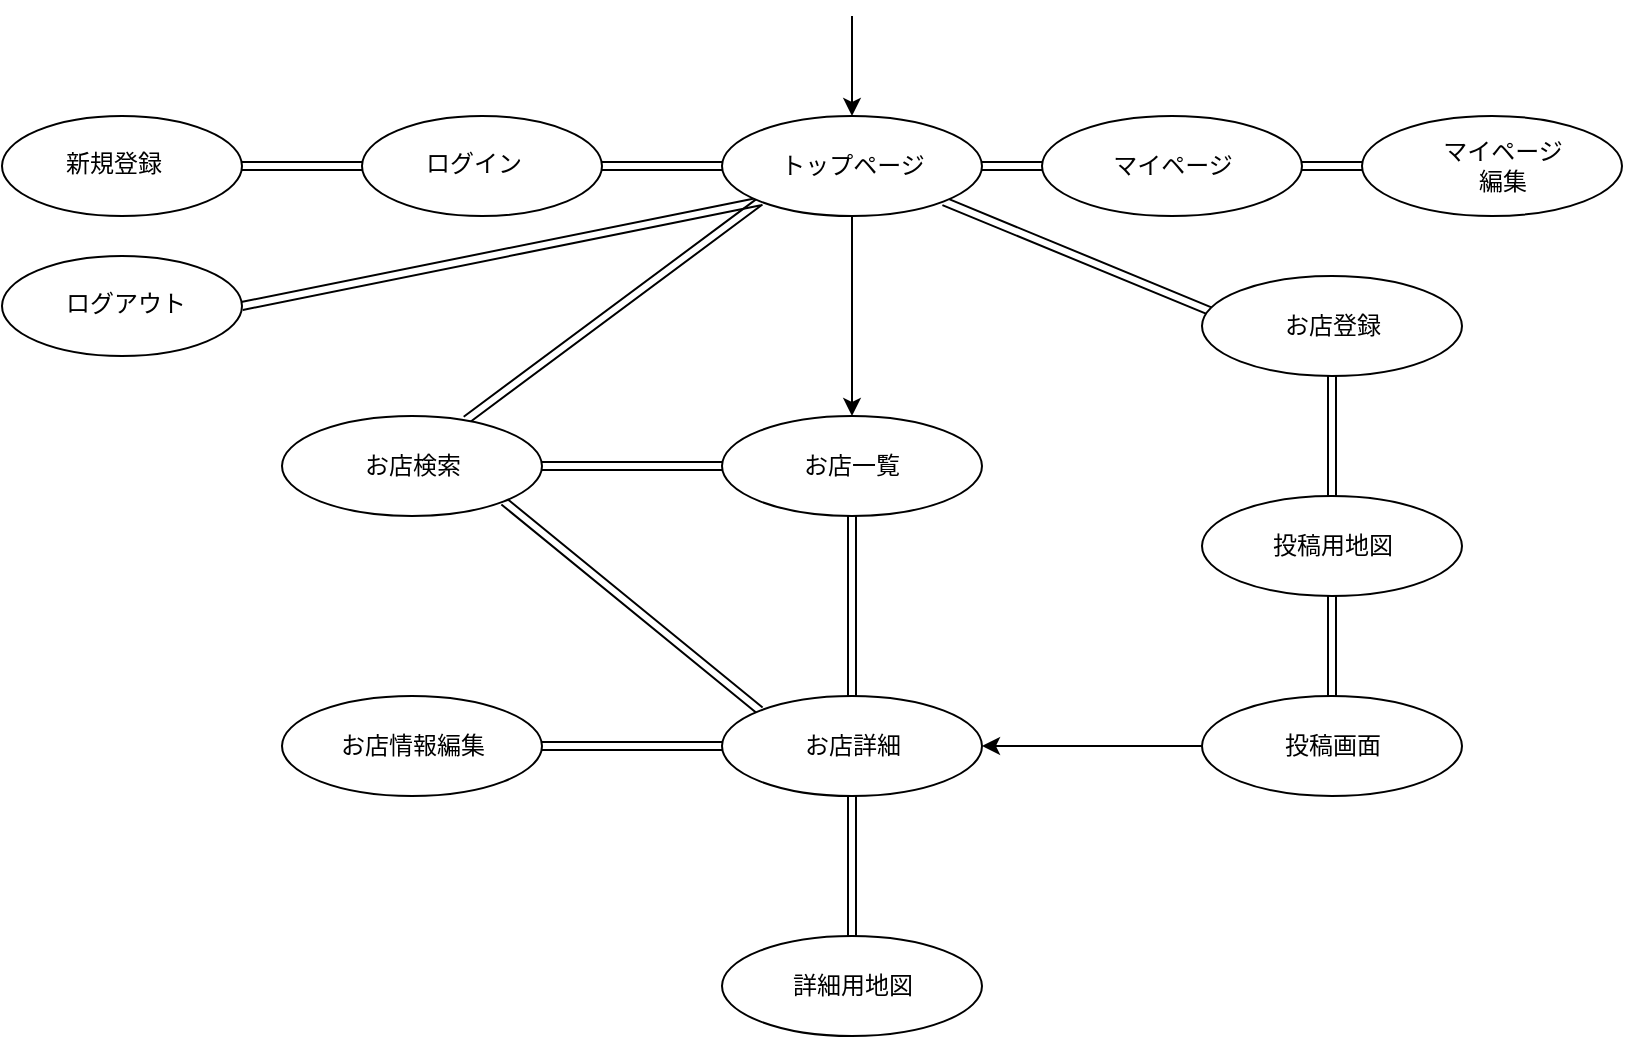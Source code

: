 <mxfile version="20.4.0" type="github">
  <diagram id="yuRan_RuWYPjwY_fkjEF" name="ページ1">
    <mxGraphModel dx="903" dy="1651" grid="1" gridSize="10" guides="1" tooltips="1" connect="1" arrows="1" fold="1" page="1" pageScale="1" pageWidth="827" pageHeight="1169" math="0" shadow="0">
      <root>
        <object label="" id="0">
          <mxCell />
        </object>
        <mxCell id="1" parent="0" />
        <mxCell id="gWe1SqaUuvBrcEo0pwH7-24" style="edgeStyle=none;shape=link;rounded=0;orthogonalLoop=1;jettySize=auto;html=1;exitX=0;exitY=0.5;exitDx=0;exitDy=0;entryX=1;entryY=0.5;entryDx=0;entryDy=0;" edge="1" parent="1" source="gWe1SqaUuvBrcEo0pwH7-3" target="gWe1SqaUuvBrcEo0pwH7-5">
          <mxGeometry relative="1" as="geometry" />
        </mxCell>
        <mxCell id="gWe1SqaUuvBrcEo0pwH7-26" style="edgeStyle=none;shape=link;rounded=0;orthogonalLoop=1;jettySize=auto;html=1;exitX=0;exitY=1;exitDx=0;exitDy=0;entryX=1;entryY=0.5;entryDx=0;entryDy=0;width=-4;" edge="1" parent="1" source="gWe1SqaUuvBrcEo0pwH7-3" target="gWe1SqaUuvBrcEo0pwH7-7">
          <mxGeometry relative="1" as="geometry">
            <Array as="points" />
          </mxGeometry>
        </mxCell>
        <mxCell id="gWe1SqaUuvBrcEo0pwH7-27" style="edgeStyle=none;shape=link;rounded=0;orthogonalLoop=1;jettySize=auto;html=1;exitX=1;exitY=0.5;exitDx=0;exitDy=0;entryX=0;entryY=0.5;entryDx=0;entryDy=0;" edge="1" parent="1" source="gWe1SqaUuvBrcEo0pwH7-3" target="gWe1SqaUuvBrcEo0pwH7-18">
          <mxGeometry relative="1" as="geometry" />
        </mxCell>
        <mxCell id="gWe1SqaUuvBrcEo0pwH7-42" style="edgeStyle=none;shape=link;rounded=0;orthogonalLoop=1;jettySize=auto;html=1;exitX=1;exitY=1;exitDx=0;exitDy=0;entryX=0.077;entryY=0.4;entryDx=0;entryDy=0;entryPerimeter=0;" edge="1" parent="1" source="gWe1SqaUuvBrcEo0pwH7-3" target="gWe1SqaUuvBrcEo0pwH7-40">
          <mxGeometry relative="1" as="geometry" />
        </mxCell>
        <mxCell id="gWe1SqaUuvBrcEo0pwH7-43" style="edgeStyle=none;shape=link;rounded=0;orthogonalLoop=1;jettySize=auto;html=1;exitX=0;exitY=1;exitDx=0;exitDy=0;entryX=0.708;entryY=0.04;entryDx=0;entryDy=0;entryPerimeter=0;" edge="1" parent="1" source="gWe1SqaUuvBrcEo0pwH7-3" target="gWe1SqaUuvBrcEo0pwH7-34">
          <mxGeometry relative="1" as="geometry" />
        </mxCell>
        <mxCell id="gWe1SqaUuvBrcEo0pwH7-54" style="edgeStyle=none;rounded=0;orthogonalLoop=1;jettySize=auto;html=1;exitX=0.5;exitY=1;exitDx=0;exitDy=0;entryX=0.5;entryY=0;entryDx=0;entryDy=0;" edge="1" parent="1" source="gWe1SqaUuvBrcEo0pwH7-3" target="gWe1SqaUuvBrcEo0pwH7-33">
          <mxGeometry relative="1" as="geometry" />
        </mxCell>
        <mxCell id="gWe1SqaUuvBrcEo0pwH7-3" value="" style="ellipse;whiteSpace=wrap;html=1;" vertex="1" parent="1">
          <mxGeometry x="360" y="50" width="130" height="50" as="geometry" />
        </mxCell>
        <mxCell id="gWe1SqaUuvBrcEo0pwH7-4" value="トップページ" style="text;html=1;resizable=0;autosize=1;align=center;verticalAlign=middle;points=[];fillColor=none;strokeColor=none;rounded=0;" vertex="1" parent="1">
          <mxGeometry x="375" y="60" width="100" height="30" as="geometry" />
        </mxCell>
        <mxCell id="gWe1SqaUuvBrcEo0pwH7-25" style="edgeStyle=none;shape=link;rounded=0;orthogonalLoop=1;jettySize=auto;html=1;exitX=0;exitY=0.5;exitDx=0;exitDy=0;entryX=1;entryY=0.5;entryDx=0;entryDy=0;" edge="1" parent="1" source="gWe1SqaUuvBrcEo0pwH7-5" target="gWe1SqaUuvBrcEo0pwH7-6">
          <mxGeometry relative="1" as="geometry" />
        </mxCell>
        <mxCell id="gWe1SqaUuvBrcEo0pwH7-5" value="" style="ellipse;whiteSpace=wrap;html=1;" vertex="1" parent="1">
          <mxGeometry x="180" y="50" width="120" height="50" as="geometry" />
        </mxCell>
        <mxCell id="gWe1SqaUuvBrcEo0pwH7-6" value="" style="ellipse;whiteSpace=wrap;html=1;" vertex="1" parent="1">
          <mxGeometry y="50" width="120" height="50" as="geometry" />
        </mxCell>
        <mxCell id="gWe1SqaUuvBrcEo0pwH7-7" value="" style="ellipse;whiteSpace=wrap;html=1;" vertex="1" parent="1">
          <mxGeometry y="120" width="120" height="50" as="geometry" />
        </mxCell>
        <mxCell id="gWe1SqaUuvBrcEo0pwH7-10" value="&lt;div style=&quot;text-align: center;&quot;&gt;&lt;span style=&quot;background-color: initial;&quot;&gt;ログイン&lt;/span&gt;&lt;/div&gt;" style="text;whiteSpace=wrap;html=1;" vertex="1" parent="1">
          <mxGeometry x="210" y="60" width="60" height="30" as="geometry" />
        </mxCell>
        <mxCell id="gWe1SqaUuvBrcEo0pwH7-11" value="&lt;div style=&quot;text-align: center;&quot;&gt;&lt;span style=&quot;background-color: initial;&quot;&gt;新規登録&lt;/span&gt;&lt;/div&gt;" style="text;whiteSpace=wrap;html=1;" vertex="1" parent="1">
          <mxGeometry x="30" y="60" width="60" height="40" as="geometry" />
        </mxCell>
        <mxCell id="gWe1SqaUuvBrcEo0pwH7-12" value="ログアウト" style="text;whiteSpace=wrap;html=1;" vertex="1" parent="1">
          <mxGeometry x="30" y="130" width="80" height="40" as="geometry" />
        </mxCell>
        <mxCell id="gWe1SqaUuvBrcEo0pwH7-28" style="edgeStyle=none;shape=link;rounded=0;orthogonalLoop=1;jettySize=auto;html=1;exitX=1;exitY=0.5;exitDx=0;exitDy=0;" edge="1" parent="1" source="gWe1SqaUuvBrcEo0pwH7-18" target="gWe1SqaUuvBrcEo0pwH7-19">
          <mxGeometry relative="1" as="geometry" />
        </mxCell>
        <mxCell id="gWe1SqaUuvBrcEo0pwH7-18" value="" style="ellipse;whiteSpace=wrap;html=1;" vertex="1" parent="1">
          <mxGeometry x="520" y="50" width="130" height="50" as="geometry" />
        </mxCell>
        <mxCell id="gWe1SqaUuvBrcEo0pwH7-19" value="" style="ellipse;whiteSpace=wrap;html=1;" vertex="1" parent="1">
          <mxGeometry x="680" y="50" width="130" height="50" as="geometry" />
        </mxCell>
        <mxCell id="gWe1SqaUuvBrcEo0pwH7-29" value="マイページ" style="text;html=1;resizable=0;autosize=1;align=center;verticalAlign=middle;points=[];fillColor=none;strokeColor=none;rounded=0;" vertex="1" parent="1">
          <mxGeometry x="545" y="60" width="80" height="30" as="geometry" />
        </mxCell>
        <mxCell id="gWe1SqaUuvBrcEo0pwH7-30" value="マイページ&lt;br&gt;編集" style="text;html=1;resizable=0;autosize=1;align=center;verticalAlign=middle;points=[];fillColor=none;strokeColor=none;rounded=0;" vertex="1" parent="1">
          <mxGeometry x="710" y="55" width="80" height="40" as="geometry" />
        </mxCell>
        <mxCell id="gWe1SqaUuvBrcEo0pwH7-32" style="edgeStyle=none;shape=link;rounded=0;orthogonalLoop=1;jettySize=auto;html=1;exitX=0;exitY=0;exitDx=0;exitDy=0;" edge="1" parent="1" source="gWe1SqaUuvBrcEo0pwH7-12" target="gWe1SqaUuvBrcEo0pwH7-12">
          <mxGeometry relative="1" as="geometry" />
        </mxCell>
        <mxCell id="gWe1SqaUuvBrcEo0pwH7-47" style="edgeStyle=none;shape=link;rounded=0;orthogonalLoop=1;jettySize=auto;html=1;exitX=0.5;exitY=1;exitDx=0;exitDy=0;entryX=0.5;entryY=0;entryDx=0;entryDy=0;" edge="1" parent="1" source="gWe1SqaUuvBrcEo0pwH7-33" target="gWe1SqaUuvBrcEo0pwH7-37">
          <mxGeometry relative="1" as="geometry" />
        </mxCell>
        <mxCell id="gWe1SqaUuvBrcEo0pwH7-33" value="お店一覧" style="ellipse;whiteSpace=wrap;html=1;" vertex="1" parent="1">
          <mxGeometry x="360" y="200" width="130" height="50" as="geometry" />
        </mxCell>
        <mxCell id="gWe1SqaUuvBrcEo0pwH7-44" style="edgeStyle=none;shape=link;rounded=0;orthogonalLoop=1;jettySize=auto;html=1;exitX=1;exitY=0.5;exitDx=0;exitDy=0;entryX=0;entryY=0.5;entryDx=0;entryDy=0;" edge="1" parent="1" source="gWe1SqaUuvBrcEo0pwH7-34" target="gWe1SqaUuvBrcEo0pwH7-33">
          <mxGeometry relative="1" as="geometry" />
        </mxCell>
        <mxCell id="gWe1SqaUuvBrcEo0pwH7-50" style="edgeStyle=none;shape=link;rounded=0;orthogonalLoop=1;jettySize=auto;html=1;exitX=1;exitY=1;exitDx=0;exitDy=0;entryX=0;entryY=0;entryDx=0;entryDy=0;" edge="1" parent="1" source="gWe1SqaUuvBrcEo0pwH7-34" target="gWe1SqaUuvBrcEo0pwH7-37">
          <mxGeometry relative="1" as="geometry" />
        </mxCell>
        <mxCell id="gWe1SqaUuvBrcEo0pwH7-34" value="" style="ellipse;whiteSpace=wrap;html=1;" vertex="1" parent="1">
          <mxGeometry x="140" y="200" width="130" height="50" as="geometry" />
        </mxCell>
        <mxCell id="gWe1SqaUuvBrcEo0pwH7-35" value="" style="ellipse;whiteSpace=wrap;html=1;" vertex="1" parent="1">
          <mxGeometry x="360" y="460" width="130" height="50" as="geometry" />
        </mxCell>
        <mxCell id="gWe1SqaUuvBrcEo0pwH7-36" value="" style="ellipse;whiteSpace=wrap;html=1;" vertex="1" parent="1">
          <mxGeometry x="140" y="340" width="130" height="50" as="geometry" />
        </mxCell>
        <mxCell id="gWe1SqaUuvBrcEo0pwH7-48" style="edgeStyle=none;shape=link;rounded=0;orthogonalLoop=1;jettySize=auto;html=1;exitX=0;exitY=0.5;exitDx=0;exitDy=0;entryX=1;entryY=0.5;entryDx=0;entryDy=0;" edge="1" parent="1" source="gWe1SqaUuvBrcEo0pwH7-37" target="gWe1SqaUuvBrcEo0pwH7-36">
          <mxGeometry relative="1" as="geometry">
            <mxPoint x="280" y="365" as="targetPoint" />
          </mxGeometry>
        </mxCell>
        <mxCell id="gWe1SqaUuvBrcEo0pwH7-49" style="edgeStyle=none;shape=link;rounded=0;orthogonalLoop=1;jettySize=auto;html=1;exitX=0.5;exitY=1;exitDx=0;exitDy=0;entryX=0.5;entryY=0;entryDx=0;entryDy=0;" edge="1" parent="1" source="gWe1SqaUuvBrcEo0pwH7-37" target="gWe1SqaUuvBrcEo0pwH7-35">
          <mxGeometry relative="1" as="geometry" />
        </mxCell>
        <mxCell id="gWe1SqaUuvBrcEo0pwH7-37" value="" style="ellipse;whiteSpace=wrap;html=1;" vertex="1" parent="1">
          <mxGeometry x="360" y="340" width="130" height="50" as="geometry" />
        </mxCell>
        <mxCell id="gWe1SqaUuvBrcEo0pwH7-46" style="edgeStyle=none;shape=link;rounded=0;orthogonalLoop=1;jettySize=auto;html=1;exitX=0.5;exitY=1;exitDx=0;exitDy=0;entryX=0.5;entryY=0;entryDx=0;entryDy=0;" edge="1" parent="1" source="gWe1SqaUuvBrcEo0pwH7-38" target="gWe1SqaUuvBrcEo0pwH7-39">
          <mxGeometry relative="1" as="geometry" />
        </mxCell>
        <mxCell id="gWe1SqaUuvBrcEo0pwH7-38" value="" style="ellipse;whiteSpace=wrap;html=1;" vertex="1" parent="1">
          <mxGeometry x="600" y="240" width="130" height="50" as="geometry" />
        </mxCell>
        <mxCell id="gWe1SqaUuvBrcEo0pwH7-51" style="edgeStyle=none;rounded=0;orthogonalLoop=1;jettySize=auto;html=1;exitX=0;exitY=0.5;exitDx=0;exitDy=0;entryX=1;entryY=0.5;entryDx=0;entryDy=0;" edge="1" parent="1" source="gWe1SqaUuvBrcEo0pwH7-39" target="gWe1SqaUuvBrcEo0pwH7-37">
          <mxGeometry relative="1" as="geometry" />
        </mxCell>
        <mxCell id="gWe1SqaUuvBrcEo0pwH7-39" value="" style="ellipse;whiteSpace=wrap;html=1;" vertex="1" parent="1">
          <mxGeometry x="600" y="340" width="130" height="50" as="geometry" />
        </mxCell>
        <mxCell id="gWe1SqaUuvBrcEo0pwH7-45" style="edgeStyle=none;shape=link;rounded=0;orthogonalLoop=1;jettySize=auto;html=1;exitX=0.5;exitY=1;exitDx=0;exitDy=0;entryX=0.5;entryY=0;entryDx=0;entryDy=0;" edge="1" parent="1" source="gWe1SqaUuvBrcEo0pwH7-40" target="gWe1SqaUuvBrcEo0pwH7-38">
          <mxGeometry relative="1" as="geometry" />
        </mxCell>
        <mxCell id="gWe1SqaUuvBrcEo0pwH7-40" value="" style="ellipse;whiteSpace=wrap;html=1;" vertex="1" parent="1">
          <mxGeometry x="600" y="130" width="130" height="50" as="geometry" />
        </mxCell>
        <mxCell id="gWe1SqaUuvBrcEo0pwH7-56" value="お店検索" style="text;html=1;resizable=0;autosize=1;align=center;verticalAlign=middle;points=[];fillColor=none;strokeColor=none;rounded=0;" vertex="1" parent="1">
          <mxGeometry x="170" y="210" width="70" height="30" as="geometry" />
        </mxCell>
        <mxCell id="gWe1SqaUuvBrcEo0pwH7-57" value="お店登録" style="text;html=1;resizable=0;autosize=1;align=center;verticalAlign=middle;points=[];fillColor=none;strokeColor=none;rounded=0;" vertex="1" parent="1">
          <mxGeometry x="630" y="140" width="70" height="30" as="geometry" />
        </mxCell>
        <mxCell id="gWe1SqaUuvBrcEo0pwH7-58" value="投稿用地図" style="text;html=1;resizable=0;autosize=1;align=center;verticalAlign=middle;points=[];fillColor=none;strokeColor=none;rounded=0;" vertex="1" parent="1">
          <mxGeometry x="625" y="250" width="80" height="30" as="geometry" />
        </mxCell>
        <mxCell id="gWe1SqaUuvBrcEo0pwH7-59" value="投稿画面" style="text;html=1;resizable=0;autosize=1;align=center;verticalAlign=middle;points=[];fillColor=none;strokeColor=none;rounded=0;" vertex="1" parent="1">
          <mxGeometry x="630" y="350" width="70" height="30" as="geometry" />
        </mxCell>
        <mxCell id="gWe1SqaUuvBrcEo0pwH7-60" value="お店詳細" style="text;html=1;resizable=0;autosize=1;align=center;verticalAlign=middle;points=[];fillColor=none;strokeColor=none;rounded=0;" vertex="1" parent="1">
          <mxGeometry x="390" y="350" width="70" height="30" as="geometry" />
        </mxCell>
        <mxCell id="gWe1SqaUuvBrcEo0pwH7-61" value="お店情報編集" style="text;html=1;resizable=0;autosize=1;align=center;verticalAlign=middle;points=[];fillColor=none;strokeColor=none;rounded=0;" vertex="1" parent="1">
          <mxGeometry x="155" y="350" width="100" height="30" as="geometry" />
        </mxCell>
        <mxCell id="gWe1SqaUuvBrcEo0pwH7-62" value="詳細用地図" style="text;html=1;resizable=0;autosize=1;align=center;verticalAlign=middle;points=[];fillColor=none;strokeColor=none;rounded=0;" vertex="1" parent="1">
          <mxGeometry x="385" y="470" width="80" height="30" as="geometry" />
        </mxCell>
        <mxCell id="gWe1SqaUuvBrcEo0pwH7-65" value="" style="endArrow=classic;html=1;rounded=0;entryX=0.5;entryY=0;entryDx=0;entryDy=0;" edge="1" parent="1" target="gWe1SqaUuvBrcEo0pwH7-3">
          <mxGeometry width="50" height="50" relative="1" as="geometry">
            <mxPoint x="425" as="sourcePoint" />
            <mxPoint x="450" y="-20" as="targetPoint" />
          </mxGeometry>
        </mxCell>
      </root>
    </mxGraphModel>
  </diagram>
</mxfile>
